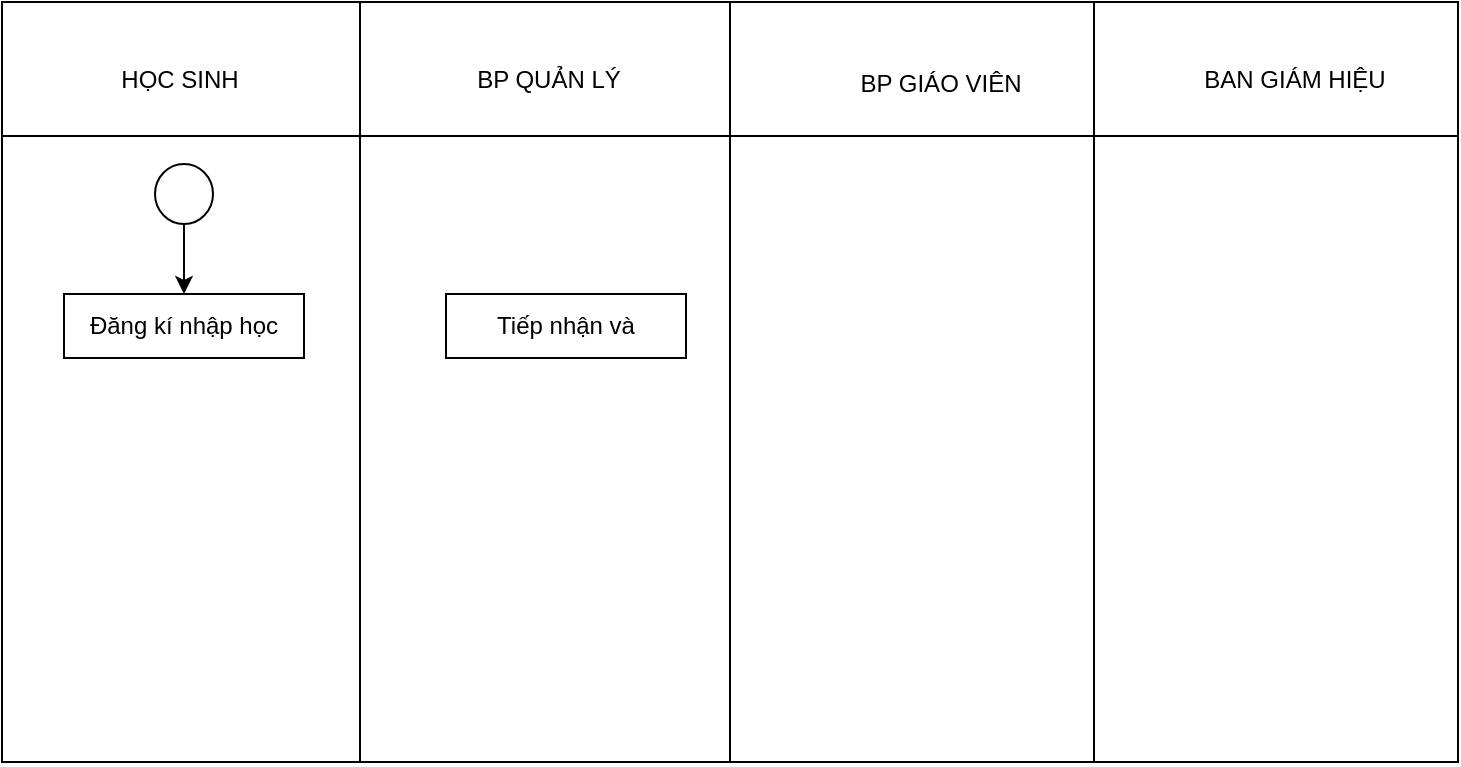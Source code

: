 <mxfile version="14.2.9" type="github">
  <diagram id="GM21wBxc2DHTKVHeBlKp" name="Page-1">
    <mxGraphModel dx="836" dy="810" grid="0" gridSize="10" guides="1" tooltips="1" connect="1" arrows="1" fold="1" page="1" pageScale="1" pageWidth="850" pageHeight="1100" math="0" shadow="0">
      <root>
        <mxCell id="0" />
        <mxCell id="1" parent="0" />
        <mxCell id="e6wqYFJ9L4pIo_LX10lc-1" value="" style="shape=internalStorage;whiteSpace=wrap;html=1;backgroundOutline=1;dx=179;dy=67;" vertex="1" parent="1">
          <mxGeometry x="79" y="135" width="728" height="380" as="geometry" />
        </mxCell>
        <mxCell id="e6wqYFJ9L4pIo_LX10lc-2" value="HỌC SINH" style="text;html=1;strokeColor=none;fillColor=none;align=center;verticalAlign=middle;whiteSpace=wrap;rounded=0;" vertex="1" parent="1">
          <mxGeometry x="130" y="164" width="76" height="20" as="geometry" />
        </mxCell>
        <mxCell id="e6wqYFJ9L4pIo_LX10lc-4" value="BP QUẢN LÝ" style="text;html=1;align=center;verticalAlign=middle;resizable=0;points=[];autosize=1;" vertex="1" parent="1">
          <mxGeometry x="311" y="165" width="81" height="18" as="geometry" />
        </mxCell>
        <mxCell id="e6wqYFJ9L4pIo_LX10lc-6" value="" style="endArrow=none;html=1;entryX=0.5;entryY=0;entryDx=0;entryDy=0;exitX=0.5;exitY=1;exitDx=0;exitDy=0;" edge="1" parent="1" source="e6wqYFJ9L4pIo_LX10lc-1" target="e6wqYFJ9L4pIo_LX10lc-1">
          <mxGeometry width="50" height="50" relative="1" as="geometry">
            <mxPoint x="279" y="500" as="sourcePoint" />
            <mxPoint x="329" y="450" as="targetPoint" />
          </mxGeometry>
        </mxCell>
        <mxCell id="e6wqYFJ9L4pIo_LX10lc-7" value="" style="endArrow=none;html=1;exitX=0.75;exitY=0;exitDx=0;exitDy=0;entryX=0.75;entryY=1;entryDx=0;entryDy=0;" edge="1" parent="1" source="e6wqYFJ9L4pIo_LX10lc-1" target="e6wqYFJ9L4pIo_LX10lc-1">
          <mxGeometry width="50" height="50" relative="1" as="geometry">
            <mxPoint x="279" y="500" as="sourcePoint" />
            <mxPoint x="329" y="450" as="targetPoint" />
          </mxGeometry>
        </mxCell>
        <mxCell id="e6wqYFJ9L4pIo_LX10lc-8" value="BP GIÁO VIÊN" style="text;html=1;align=center;verticalAlign=middle;resizable=0;points=[];autosize=1;" vertex="1" parent="1">
          <mxGeometry x="503" y="167" width="90" height="18" as="geometry" />
        </mxCell>
        <mxCell id="e6wqYFJ9L4pIo_LX10lc-9" value="BAN GIÁM HIỆU" style="text;html=1;align=center;verticalAlign=middle;resizable=0;points=[];autosize=1;" vertex="1" parent="1">
          <mxGeometry x="674" y="165" width="101" height="18" as="geometry" />
        </mxCell>
        <mxCell id="e6wqYFJ9L4pIo_LX10lc-10" value="" style="ellipse;whiteSpace=wrap;html=1;" vertex="1" parent="1">
          <mxGeometry x="155.5" y="216" width="29" height="30" as="geometry" />
        </mxCell>
        <mxCell id="e6wqYFJ9L4pIo_LX10lc-11" value="" style="endArrow=classic;html=1;exitX=0.5;exitY=1;exitDx=0;exitDy=0;entryX=0.5;entryY=0;entryDx=0;entryDy=0;" edge="1" parent="1" source="e6wqYFJ9L4pIo_LX10lc-10" target="e6wqYFJ9L4pIo_LX10lc-12">
          <mxGeometry width="50" height="50" relative="1" as="geometry">
            <mxPoint x="392" y="500" as="sourcePoint" />
            <mxPoint x="442" y="450" as="targetPoint" />
          </mxGeometry>
        </mxCell>
        <mxCell id="e6wqYFJ9L4pIo_LX10lc-12" value="Đăng kí nhập học" style="rounded=0;whiteSpace=wrap;html=1;" vertex="1" parent="1">
          <mxGeometry x="110" y="281" width="120" height="32" as="geometry" />
        </mxCell>
        <mxCell id="e6wqYFJ9L4pIo_LX10lc-14" value="Tiếp nhận và " style="rounded=0;whiteSpace=wrap;html=1;" vertex="1" parent="1">
          <mxGeometry x="301" y="281" width="120" height="32" as="geometry" />
        </mxCell>
      </root>
    </mxGraphModel>
  </diagram>
</mxfile>
